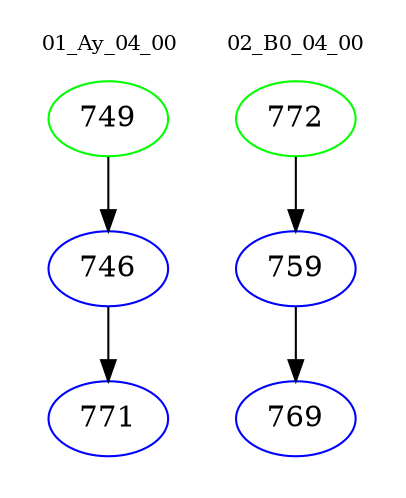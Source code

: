 digraph{
subgraph cluster_0 {
color = white
label = "01_Ay_04_00";
fontsize=10;
T0_749 [label="749", color="green"]
T0_749 -> T0_746 [color="black"]
T0_746 [label="746", color="blue"]
T0_746 -> T0_771 [color="black"]
T0_771 [label="771", color="blue"]
}
subgraph cluster_1 {
color = white
label = "02_B0_04_00";
fontsize=10;
T1_772 [label="772", color="green"]
T1_772 -> T1_759 [color="black"]
T1_759 [label="759", color="blue"]
T1_759 -> T1_769 [color="black"]
T1_769 [label="769", color="blue"]
}
}
